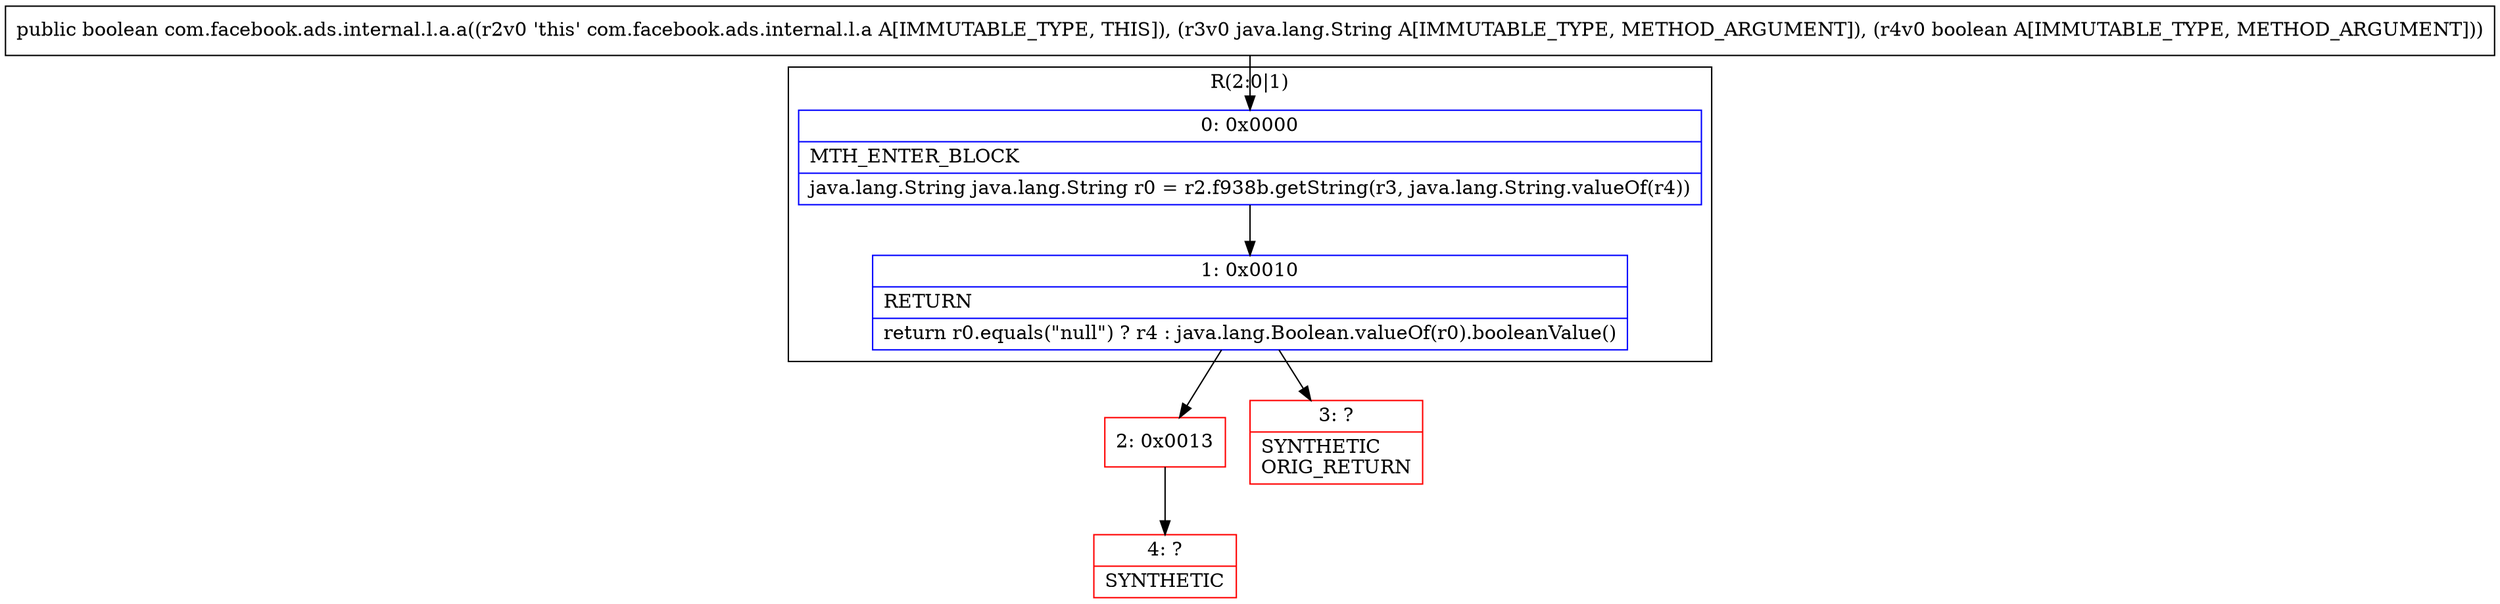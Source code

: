 digraph "CFG forcom.facebook.ads.internal.l.a.a(Ljava\/lang\/String;Z)Z" {
subgraph cluster_Region_1555825385 {
label = "R(2:0|1)";
node [shape=record,color=blue];
Node_0 [shape=record,label="{0\:\ 0x0000|MTH_ENTER_BLOCK\l|java.lang.String java.lang.String r0 = r2.f938b.getString(r3, java.lang.String.valueOf(r4))\l}"];
Node_1 [shape=record,label="{1\:\ 0x0010|RETURN\l|return r0.equals(\"null\") ? r4 : java.lang.Boolean.valueOf(r0).booleanValue()\l}"];
}
Node_2 [shape=record,color=red,label="{2\:\ 0x0013}"];
Node_3 [shape=record,color=red,label="{3\:\ ?|SYNTHETIC\lORIG_RETURN\l}"];
Node_4 [shape=record,color=red,label="{4\:\ ?|SYNTHETIC\l}"];
MethodNode[shape=record,label="{public boolean com.facebook.ads.internal.l.a.a((r2v0 'this' com.facebook.ads.internal.l.a A[IMMUTABLE_TYPE, THIS]), (r3v0 java.lang.String A[IMMUTABLE_TYPE, METHOD_ARGUMENT]), (r4v0 boolean A[IMMUTABLE_TYPE, METHOD_ARGUMENT])) }"];
MethodNode -> Node_0;
Node_0 -> Node_1;
Node_1 -> Node_2;
Node_1 -> Node_3;
Node_2 -> Node_4;
}

